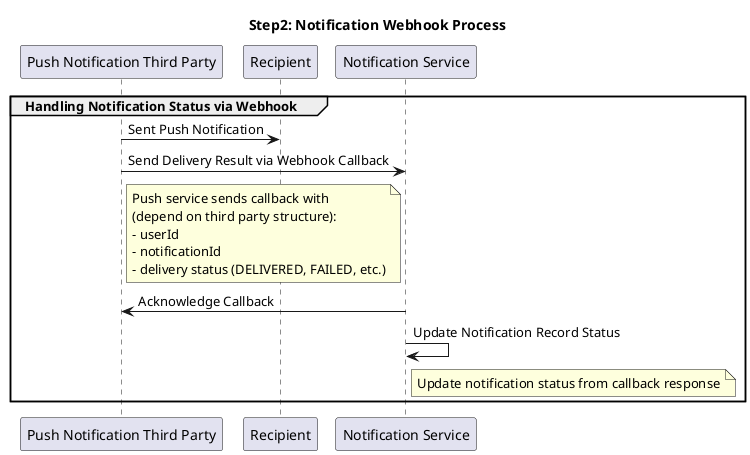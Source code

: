 @startuml

title Step2: Notification Webhook Process

participant "Push Notification Third Party" as pushService
participant "Recipient" as recipient
participant "Notification Service" as notification

group Handling Notification Status via Webhook
    pushService -> recipient: Sent Push Notification
    pushService -> notification: Send Delivery Result via Webhook Callback
        note right of pushService
            Push service sends callback with 
            (depend on third party structure):
            - userId
            - notificationId
            - delivery status (DELIVERED, FAILED, etc.)
        end note
    notification -> pushService: Acknowledge Callback
    notification -> notification: Update Notification Record Status
        note right of notification
            Update notification status from callback response
        end note
end

@enduml
